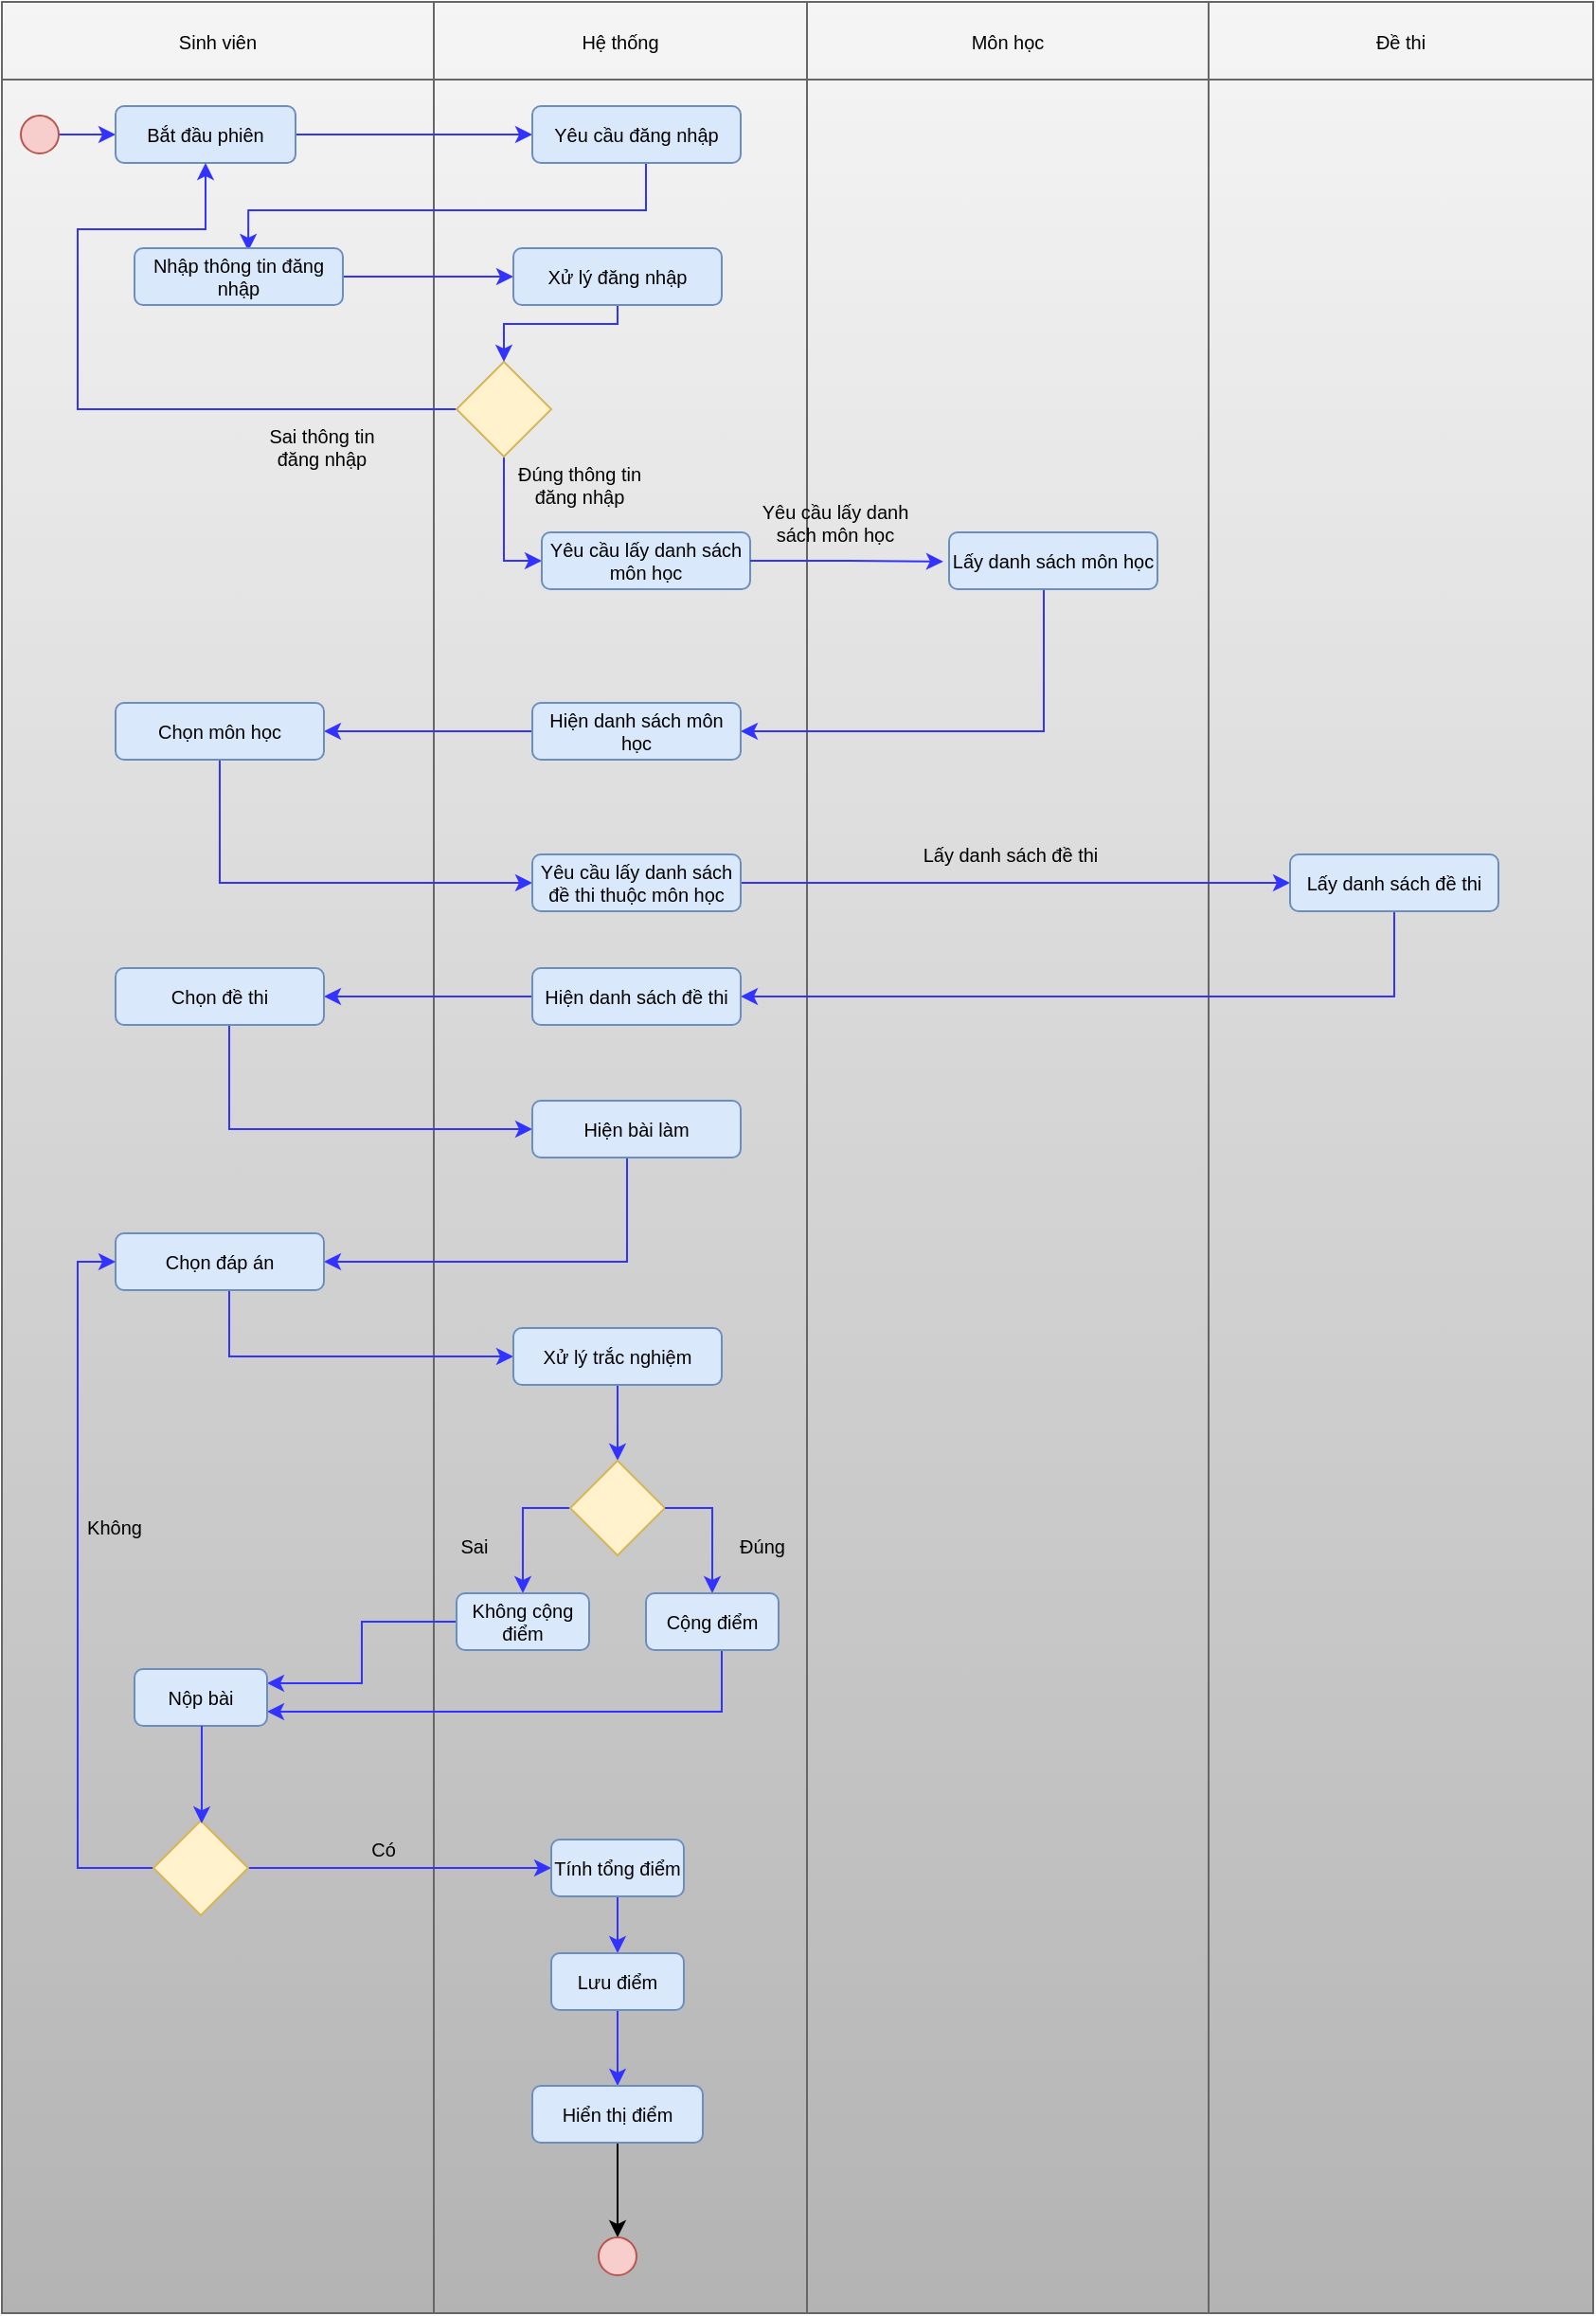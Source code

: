<mxfile version="24.8.3">
  <diagram name="Page-1" id="E_v_u0laAiHXZsgL92lk">
    <mxGraphModel dx="1390" dy="2145" grid="1" gridSize="26" guides="1" tooltips="1" connect="1" arrows="1" fold="1" page="1" pageScale="1" pageWidth="980" pageHeight="1390" math="0" shadow="0">
      <root>
        <mxCell id="0" />
        <mxCell id="1" parent="0" />
        <mxCell id="rg0D-d2CngtjV3lkSh5D-19" value="" style="shape=table;startSize=0;container=1;collapsible=0;childLayout=tableLayout;movable=1;resizable=1;rotatable=1;deletable=1;editable=1;locked=0;connectable=1;fillColor=#f5f5f5;strokeColor=#666666;gradientColor=#b3b3b3;" parent="1" vertex="1">
          <mxGeometry y="-312" width="840.0" height="1220" as="geometry" />
        </mxCell>
        <mxCell id="rg0D-d2CngtjV3lkSh5D-57" style="shape=tableRow;horizontal=0;startSize=0;swimlaneHead=0;swimlaneBody=0;strokeColor=#00b395;top=0;left=0;bottom=0;right=0;collapsible=0;dropTarget=0;fillColor=none;points=[[0,0.5],[1,0.5]];portConstraint=eastwest;fontSize=10;movable=1;resizable=1;rotatable=1;deletable=1;editable=1;locked=0;connectable=1;" parent="rg0D-d2CngtjV3lkSh5D-19" vertex="1">
          <mxGeometry width="840.0" height="41" as="geometry" />
        </mxCell>
        <mxCell id="rg0D-d2CngtjV3lkSh5D-58" value="Sinh viên" style="shape=partialRectangle;html=1;whiteSpace=wrap;connectable=1;overflow=hidden;top=0;left=0;bottom=0;right=0;pointerEvents=1;fontSize=10;movable=1;resizable=1;rotatable=1;deletable=1;editable=1;locked=0;fillColor=none;strokeColor=#9673a6;sketch=1;curveFitting=1;jiggle=2;" parent="rg0D-d2CngtjV3lkSh5D-57" vertex="1">
          <mxGeometry width="228" height="41" as="geometry">
            <mxRectangle width="228" height="41" as="alternateBounds" />
          </mxGeometry>
        </mxCell>
        <mxCell id="rg0D-d2CngtjV3lkSh5D-59" value="Hệ thống" style="shape=partialRectangle;html=1;whiteSpace=wrap;connectable=1;overflow=hidden;top=0;left=0;bottom=0;right=0;pointerEvents=1;fontSize=10;movable=1;resizable=1;rotatable=1;deletable=1;editable=1;locked=0;fillColor=none;strokeColor=#9673a6;shadow=0;sketch=1;curveFitting=1;jiggle=2;" parent="rg0D-d2CngtjV3lkSh5D-57" vertex="1">
          <mxGeometry x="228" width="197" height="41" as="geometry">
            <mxRectangle width="197" height="41" as="alternateBounds" />
          </mxGeometry>
        </mxCell>
        <mxCell id="rg0D-d2CngtjV3lkSh5D-60" value="Môn học" style="shape=partialRectangle;html=1;whiteSpace=wrap;connectable=1;overflow=hidden;top=0;left=0;bottom=0;right=0;pointerEvents=1;fontSize=10;movable=1;resizable=1;rotatable=1;deletable=1;editable=1;locked=0;fillColor=none;strokeColor=#9673a6;sketch=1;curveFitting=1;jiggle=2;" parent="rg0D-d2CngtjV3lkSh5D-57" vertex="1">
          <mxGeometry x="425" width="212" height="41" as="geometry">
            <mxRectangle width="212" height="41" as="alternateBounds" />
          </mxGeometry>
        </mxCell>
        <mxCell id="rg0D-d2CngtjV3lkSh5D-61" value="Đề thi" style="shape=partialRectangle;html=1;whiteSpace=wrap;connectable=1;overflow=hidden;top=0;left=0;bottom=0;right=0;pointerEvents=1;fontSize=10;movable=1;resizable=1;rotatable=1;deletable=1;editable=1;locked=0;fillColor=none;strokeColor=#B09500;sketch=1;curveFitting=1;jiggle=2;fontColor=#000000;" parent="rg0D-d2CngtjV3lkSh5D-57" vertex="1">
          <mxGeometry x="637" width="203" height="41" as="geometry">
            <mxRectangle width="203" height="41" as="alternateBounds" />
          </mxGeometry>
        </mxCell>
        <mxCell id="rg0D-d2CngtjV3lkSh5D-52" value="" style="shape=tableRow;horizontal=0;startSize=0;swimlaneHead=0;swimlaneBody=0;strokeColor=#00b395;top=0;left=0;bottom=0;right=0;collapsible=0;dropTarget=0;fillColor=none;points=[[0,0.5],[1,0.5]];portConstraint=eastwest;fontSize=10;movable=1;resizable=1;rotatable=1;deletable=1;editable=1;locked=0;connectable=1;" parent="rg0D-d2CngtjV3lkSh5D-19" vertex="1">
          <mxGeometry y="41" width="840.0" height="1179" as="geometry" />
        </mxCell>
        <mxCell id="rg0D-d2CngtjV3lkSh5D-53" style="shape=partialRectangle;html=1;whiteSpace=wrap;connectable=1;strokeColor=#00b395;overflow=hidden;fillColor=none;top=0;left=0;bottom=0;right=0;pointerEvents=1;fontSize=10;movable=1;resizable=1;rotatable=1;deletable=1;editable=1;locked=0;" parent="rg0D-d2CngtjV3lkSh5D-52" vertex="1">
          <mxGeometry width="228" height="1179" as="geometry">
            <mxRectangle width="228" height="1179" as="alternateBounds" />
          </mxGeometry>
        </mxCell>
        <mxCell id="rg0D-d2CngtjV3lkSh5D-54" value="" style="shape=partialRectangle;html=1;whiteSpace=wrap;connectable=1;strokeColor=#00b395;overflow=hidden;fillColor=none;top=0;left=0;bottom=0;right=0;pointerEvents=1;fontSize=10;movable=1;resizable=1;rotatable=1;deletable=1;editable=1;locked=0;" parent="rg0D-d2CngtjV3lkSh5D-52" vertex="1">
          <mxGeometry x="228" width="197" height="1179" as="geometry">
            <mxRectangle width="197" height="1179" as="alternateBounds" />
          </mxGeometry>
        </mxCell>
        <mxCell id="rg0D-d2CngtjV3lkSh5D-55" value="" style="shape=partialRectangle;html=1;whiteSpace=wrap;connectable=1;strokeColor=#00b395;overflow=hidden;fillColor=none;top=0;left=0;bottom=0;right=0;pointerEvents=1;fontSize=10;movable=1;resizable=1;rotatable=1;deletable=1;editable=1;locked=0;" parent="rg0D-d2CngtjV3lkSh5D-52" vertex="1">
          <mxGeometry x="425" width="212" height="1179" as="geometry">
            <mxRectangle width="212" height="1179" as="alternateBounds" />
          </mxGeometry>
        </mxCell>
        <mxCell id="rg0D-d2CngtjV3lkSh5D-56" value="" style="shape=partialRectangle;html=1;whiteSpace=wrap;connectable=1;strokeColor=#00b395;overflow=hidden;fillColor=none;top=0;left=0;bottom=0;right=0;pointerEvents=1;fontSize=10;movable=1;resizable=1;rotatable=1;deletable=1;editable=1;locked=0;" parent="rg0D-d2CngtjV3lkSh5D-52" vertex="1">
          <mxGeometry x="637" width="203" height="1179" as="geometry">
            <mxRectangle width="203" height="1179" as="alternateBounds" />
          </mxGeometry>
        </mxCell>
        <mxCell id="rg0D-d2CngtjV3lkSh5D-64" style="rounded=0;orthogonalLoop=1;jettySize=auto;html=1;fontSize=10;movable=1;resizable=1;rotatable=1;deletable=1;editable=1;locked=0;connectable=1;strokeColor=#3333FF;" parent="1" source="rg0D-d2CngtjV3lkSh5D-62" target="rg0D-d2CngtjV3lkSh5D-63" edge="1">
          <mxGeometry relative="1" as="geometry" />
        </mxCell>
        <mxCell id="rg0D-d2CngtjV3lkSh5D-62" value="" style="ellipse;whiteSpace=wrap;html=1;aspect=fixed;fontSize=10;movable=1;resizable=1;rotatable=1;deletable=1;editable=1;locked=0;connectable=1;fillColor=#f8cecc;strokeColor=#b85450;" parent="1" vertex="1">
          <mxGeometry x="10" y="-252" width="20" height="20" as="geometry" />
        </mxCell>
        <mxCell id="rg0D-d2CngtjV3lkSh5D-66" style="rounded=0;orthogonalLoop=1;jettySize=auto;html=1;fontSize=10;movable=1;resizable=1;rotatable=1;deletable=1;editable=1;locked=0;connectable=1;strokeColor=#3333FF;" parent="1" source="rg0D-d2CngtjV3lkSh5D-63" edge="1">
          <mxGeometry relative="1" as="geometry">
            <mxPoint x="280" y="-242" as="targetPoint" />
          </mxGeometry>
        </mxCell>
        <mxCell id="rg0D-d2CngtjV3lkSh5D-63" value="Bắt đầu phiên" style="rounded=1;whiteSpace=wrap;html=1;fontSize=10;movable=1;resizable=1;rotatable=1;deletable=1;editable=1;locked=0;connectable=1;fillColor=#dae8fc;strokeColor=#6c8ebf;" parent="1" vertex="1">
          <mxGeometry x="60" y="-257" width="95" height="30" as="geometry" />
        </mxCell>
        <mxCell id="rg0D-d2CngtjV3lkSh5D-68" style="edgeStyle=orthogonalEdgeStyle;rounded=0;orthogonalLoop=1;jettySize=auto;html=1;fontSize=10;movable=1;resizable=1;rotatable=1;deletable=1;editable=1;locked=0;connectable=1;entryX=0.546;entryY=0.05;entryDx=0;entryDy=0;entryPerimeter=0;strokeColor=#3333FF;" parent="1" source="rg0D-d2CngtjV3lkSh5D-65" target="rg0D-d2CngtjV3lkSh5D-91" edge="1">
          <mxGeometry relative="1" as="geometry">
            <mxPoint x="290" y="-137" as="targetPoint" />
            <Array as="points">
              <mxPoint x="340" y="-202" />
              <mxPoint x="130" y="-202" />
            </Array>
          </mxGeometry>
        </mxCell>
        <mxCell id="rg0D-d2CngtjV3lkSh5D-65" value="Yêu cầu đăng nhập" style="rounded=1;whiteSpace=wrap;html=1;fontSize=10;movable=1;resizable=1;rotatable=1;deletable=1;editable=1;locked=0;connectable=1;fillColor=#dae8fc;strokeColor=#6c8ebf;" parent="1" vertex="1">
          <mxGeometry x="280" y="-257" width="110" height="30" as="geometry" />
        </mxCell>
        <mxCell id="rg0D-d2CngtjV3lkSh5D-69" style="edgeStyle=orthogonalEdgeStyle;rounded=0;orthogonalLoop=1;jettySize=auto;html=1;entryX=0.5;entryY=1;entryDx=0;entryDy=0;fontSize=10;movable=1;resizable=1;rotatable=1;deletable=1;editable=1;locked=0;connectable=1;strokeColor=#3333FF;" parent="1" source="rg0D-d2CngtjV3lkSh5D-67" target="rg0D-d2CngtjV3lkSh5D-63" edge="1">
          <mxGeometry relative="1" as="geometry">
            <Array as="points">
              <mxPoint x="40" y="-97" />
              <mxPoint x="40" y="-192" />
              <mxPoint x="108" y="-192" />
            </Array>
          </mxGeometry>
        </mxCell>
        <mxCell id="rg0D-d2CngtjV3lkSh5D-73" style="edgeStyle=orthogonalEdgeStyle;rounded=0;orthogonalLoop=1;jettySize=auto;html=1;exitX=0.5;exitY=1;exitDx=0;exitDy=0;entryX=0;entryY=0.5;entryDx=0;entryDy=0;fontSize=10;movable=1;resizable=1;rotatable=1;deletable=1;editable=1;locked=0;connectable=1;strokeColor=#3333FF;" parent="1" source="rg0D-d2CngtjV3lkSh5D-67" target="rg0D-d2CngtjV3lkSh5D-72" edge="1">
          <mxGeometry relative="1" as="geometry" />
        </mxCell>
        <mxCell id="rg0D-d2CngtjV3lkSh5D-67" value="" style="rhombus;whiteSpace=wrap;html=1;fontSize=10;movable=1;resizable=1;rotatable=1;deletable=1;editable=1;locked=0;connectable=1;fillColor=#fff2cc;strokeColor=#d6b656;" parent="1" vertex="1">
          <mxGeometry x="240" y="-122" width="50" height="50" as="geometry" />
        </mxCell>
        <mxCell id="rg0D-d2CngtjV3lkSh5D-70" value="Sai thông tin&lt;div style=&quot;font-size: 10px;&quot;&gt;đăng nhập&lt;/div&gt;" style="text;html=1;align=center;verticalAlign=middle;whiteSpace=wrap;rounded=0;fontSize=10;movable=1;resizable=1;rotatable=1;deletable=1;editable=1;locked=0;connectable=1;" parent="1" vertex="1">
          <mxGeometry x="130" y="-92" width="77.5" height="30" as="geometry" />
        </mxCell>
        <mxCell id="rg0D-d2CngtjV3lkSh5D-72" value="Yêu cầu lấy danh sách môn học" style="rounded=1;whiteSpace=wrap;html=1;fontSize=10;movable=1;resizable=1;rotatable=1;deletable=1;editable=1;locked=0;connectable=1;fillColor=#dae8fc;strokeColor=#6c8ebf;" parent="1" vertex="1">
          <mxGeometry x="285" y="-32" width="110" height="30" as="geometry" />
        </mxCell>
        <mxCell id="rg0D-d2CngtjV3lkSh5D-74" value="Đúng thông tin&lt;div style=&quot;font-size: 10px;&quot;&gt;đăng nhập&lt;/div&gt;" style="text;html=1;align=center;verticalAlign=middle;whiteSpace=wrap;rounded=0;fontSize=10;movable=1;resizable=1;rotatable=1;deletable=1;editable=1;locked=0;connectable=1;" parent="1" vertex="1">
          <mxGeometry x="260" y="-72" width="90" height="30" as="geometry" />
        </mxCell>
        <mxCell id="rg0D-d2CngtjV3lkSh5D-92" style="edgeStyle=orthogonalEdgeStyle;rounded=0;orthogonalLoop=1;jettySize=auto;html=1;entryX=1;entryY=0.5;entryDx=0;entryDy=0;strokeColor=#3333FF;" parent="1" source="rg0D-d2CngtjV3lkSh5D-75" target="rg0D-d2CngtjV3lkSh5D-78" edge="1">
          <mxGeometry relative="1" as="geometry">
            <Array as="points">
              <mxPoint x="550" y="73" />
            </Array>
          </mxGeometry>
        </mxCell>
        <mxCell id="rg0D-d2CngtjV3lkSh5D-75" value="Lấy danh sách môn học" style="rounded=1;whiteSpace=wrap;html=1;fontSize=10;movable=1;resizable=1;rotatable=1;deletable=1;editable=1;locked=0;connectable=1;fillColor=#dae8fc;strokeColor=#6c8ebf;" parent="1" vertex="1">
          <mxGeometry x="500" y="-32" width="110" height="30" as="geometry" />
        </mxCell>
        <mxCell id="rg0D-d2CngtjV3lkSh5D-76" style="edgeStyle=orthogonalEdgeStyle;rounded=0;orthogonalLoop=1;jettySize=auto;html=1;entryX=-0.028;entryY=0.513;entryDx=0;entryDy=0;entryPerimeter=0;fontSize=10;movable=1;resizable=1;rotatable=1;deletable=1;editable=1;locked=0;connectable=1;strokeColor=#3333FF;" parent="1" source="rg0D-d2CngtjV3lkSh5D-72" target="rg0D-d2CngtjV3lkSh5D-75" edge="1">
          <mxGeometry relative="1" as="geometry" />
        </mxCell>
        <mxCell id="rg0D-d2CngtjV3lkSh5D-77" value="Yêu cầu lấy danh sách môn học" style="text;html=1;align=center;verticalAlign=middle;whiteSpace=wrap;rounded=0;fontSize=10;movable=1;resizable=1;rotatable=1;deletable=1;editable=1;locked=0;connectable=1;" parent="1" vertex="1">
          <mxGeometry x="395" y="-52" width="90" height="30" as="geometry" />
        </mxCell>
        <mxCell id="rg0D-d2CngtjV3lkSh5D-81" style="edgeStyle=orthogonalEdgeStyle;rounded=0;orthogonalLoop=1;jettySize=auto;html=1;entryX=1;entryY=0.5;entryDx=0;entryDy=0;movable=1;resizable=1;rotatable=1;deletable=1;editable=1;locked=0;connectable=1;strokeColor=#3333FF;" parent="1" source="rg0D-d2CngtjV3lkSh5D-78" target="rg0D-d2CngtjV3lkSh5D-80" edge="1">
          <mxGeometry relative="1" as="geometry" />
        </mxCell>
        <mxCell id="rg0D-d2CngtjV3lkSh5D-78" value="Hiện danh sách môn học" style="rounded=1;whiteSpace=wrap;html=1;fontSize=10;movable=1;resizable=1;rotatable=1;deletable=1;editable=1;locked=0;connectable=1;fillColor=#dae8fc;strokeColor=#6c8ebf;" parent="1" vertex="1">
          <mxGeometry x="280" y="58" width="110" height="30" as="geometry" />
        </mxCell>
        <mxCell id="rg0D-d2CngtjV3lkSh5D-93" style="edgeStyle=orthogonalEdgeStyle;rounded=0;orthogonalLoop=1;jettySize=auto;html=1;entryX=0;entryY=0.5;entryDx=0;entryDy=0;strokeColor=#3333FF;" parent="1" source="rg0D-d2CngtjV3lkSh5D-80" target="rg0D-d2CngtjV3lkSh5D-82" edge="1">
          <mxGeometry relative="1" as="geometry">
            <Array as="points">
              <mxPoint x="115" y="153" />
            </Array>
          </mxGeometry>
        </mxCell>
        <mxCell id="rg0D-d2CngtjV3lkSh5D-80" value="Chọn môn học" style="rounded=1;whiteSpace=wrap;html=1;fontSize=10;movable=1;resizable=1;rotatable=1;deletable=1;editable=1;locked=0;connectable=1;fillColor=#dae8fc;strokeColor=#6c8ebf;" parent="1" vertex="1">
          <mxGeometry x="60" y="58" width="110" height="30" as="geometry" />
        </mxCell>
        <mxCell id="rg0D-d2CngtjV3lkSh5D-84" style="edgeStyle=orthogonalEdgeStyle;rounded=0;orthogonalLoop=1;jettySize=auto;html=1;entryX=0;entryY=0.5;entryDx=0;entryDy=0;strokeColor=#3333FF;" parent="1" source="rg0D-d2CngtjV3lkSh5D-82" target="rg0D-d2CngtjV3lkSh5D-85" edge="1">
          <mxGeometry relative="1" as="geometry">
            <mxPoint x="560" y="228" as="targetPoint" />
          </mxGeometry>
        </mxCell>
        <mxCell id="rg0D-d2CngtjV3lkSh5D-82" value="Yêu cầu lấy danh sách đề thi thuộc môn học" style="rounded=1;whiteSpace=wrap;html=1;fontSize=10;movable=1;resizable=1;rotatable=1;deletable=1;editable=1;locked=0;connectable=1;fillColor=#dae8fc;strokeColor=#6c8ebf;" parent="1" vertex="1">
          <mxGeometry x="280" y="138" width="110" height="30" as="geometry" />
        </mxCell>
        <mxCell id="rg0D-d2CngtjV3lkSh5D-88" style="edgeStyle=orthogonalEdgeStyle;rounded=0;orthogonalLoop=1;jettySize=auto;html=1;entryX=1;entryY=0.5;entryDx=0;entryDy=0;strokeColor=#3333FF;" parent="1" source="rg0D-d2CngtjV3lkSh5D-85" target="rg0D-d2CngtjV3lkSh5D-87" edge="1">
          <mxGeometry relative="1" as="geometry">
            <Array as="points">
              <mxPoint x="735" y="163" />
            </Array>
          </mxGeometry>
        </mxCell>
        <mxCell id="rg0D-d2CngtjV3lkSh5D-85" value="Lấy danh sách đề thi" style="rounded=1;whiteSpace=wrap;html=1;fontSize=10;movable=1;resizable=1;rotatable=1;deletable=1;editable=1;locked=0;connectable=1;fillColor=#dae8fc;strokeColor=#6c8ebf;" parent="1" vertex="1">
          <mxGeometry x="680" y="138" width="110" height="30" as="geometry" />
        </mxCell>
        <mxCell id="rg0D-d2CngtjV3lkSh5D-86" value="Lấy danh sách đề thi" style="text;html=1;align=center;verticalAlign=middle;whiteSpace=wrap;rounded=0;fontSize=10;movable=1;resizable=1;rotatable=1;deletable=1;editable=1;locked=0;connectable=1;" parent="1" vertex="1">
          <mxGeometry x="480" y="123" width="105" height="30" as="geometry" />
        </mxCell>
        <mxCell id="rg0D-d2CngtjV3lkSh5D-90" style="edgeStyle=orthogonalEdgeStyle;rounded=0;orthogonalLoop=1;jettySize=auto;html=1;entryX=1;entryY=0.5;entryDx=0;entryDy=0;strokeColor=#3333FF;" parent="1" source="rg0D-d2CngtjV3lkSh5D-87" target="rg0D-d2CngtjV3lkSh5D-89" edge="1">
          <mxGeometry relative="1" as="geometry" />
        </mxCell>
        <mxCell id="rg0D-d2CngtjV3lkSh5D-87" value="Hiện danh sách đề thi" style="rounded=1;whiteSpace=wrap;html=1;fontSize=10;movable=1;resizable=1;rotatable=1;deletable=1;editable=1;locked=0;connectable=1;fillColor=#dae8fc;strokeColor=#6c8ebf;" parent="1" vertex="1">
          <mxGeometry x="280" y="198" width="110" height="30" as="geometry" />
        </mxCell>
        <mxCell id="NXZqQl2qFYaHP0ErDFdW-3" style="edgeStyle=orthogonalEdgeStyle;rounded=0;orthogonalLoop=1;jettySize=auto;html=1;entryX=0;entryY=0.5;entryDx=0;entryDy=0;strokeColor=#3333FF;" parent="1" source="rg0D-d2CngtjV3lkSh5D-89" target="NXZqQl2qFYaHP0ErDFdW-1" edge="1">
          <mxGeometry relative="1" as="geometry">
            <Array as="points">
              <mxPoint x="120" y="283" />
            </Array>
          </mxGeometry>
        </mxCell>
        <mxCell id="rg0D-d2CngtjV3lkSh5D-89" value="Chọn đề thi" style="rounded=1;whiteSpace=wrap;html=1;fontSize=10;movable=1;resizable=1;rotatable=1;deletable=1;editable=1;locked=0;connectable=1;fillColor=#dae8fc;strokeColor=#6c8ebf;" parent="1" vertex="1">
          <mxGeometry x="60" y="198" width="110" height="30" as="geometry" />
        </mxCell>
        <mxCell id="NXZqQl2qFYaHP0ErDFdW-9" style="edgeStyle=orthogonalEdgeStyle;rounded=0;orthogonalLoop=1;jettySize=auto;html=1;entryX=0;entryY=0.5;entryDx=0;entryDy=0;strokeColor=#3333FF;" parent="1" source="rg0D-d2CngtjV3lkSh5D-91" target="NXZqQl2qFYaHP0ErDFdW-8" edge="1">
          <mxGeometry relative="1" as="geometry" />
        </mxCell>
        <mxCell id="rg0D-d2CngtjV3lkSh5D-91" value="Nhập thông tin đăng nhập" style="rounded=1;whiteSpace=wrap;html=1;fontSize=10;movable=1;resizable=1;rotatable=1;deletable=1;editable=1;locked=0;connectable=1;fillColor=#dae8fc;strokeColor=#6c8ebf;" parent="1" vertex="1">
          <mxGeometry x="70" y="-182" width="110" height="30" as="geometry" />
        </mxCell>
        <mxCell id="NXZqQl2qFYaHP0ErDFdW-6" style="edgeStyle=orthogonalEdgeStyle;rounded=0;orthogonalLoop=1;jettySize=auto;html=1;entryX=1;entryY=0.5;entryDx=0;entryDy=0;strokeColor=#3333FF;" parent="1" source="NXZqQl2qFYaHP0ErDFdW-1" target="NXZqQl2qFYaHP0ErDFdW-5" edge="1">
          <mxGeometry relative="1" as="geometry">
            <Array as="points">
              <mxPoint x="330" y="353" />
            </Array>
          </mxGeometry>
        </mxCell>
        <mxCell id="NXZqQl2qFYaHP0ErDFdW-1" value="Hiện bài làm" style="rounded=1;whiteSpace=wrap;html=1;fontSize=10;movable=1;resizable=1;rotatable=1;deletable=1;editable=1;locked=0;connectable=1;fillColor=#dae8fc;strokeColor=#6c8ebf;" parent="1" vertex="1">
          <mxGeometry x="280" y="268" width="110" height="30" as="geometry" />
        </mxCell>
        <mxCell id="NXZqQl2qFYaHP0ErDFdW-12" style="edgeStyle=orthogonalEdgeStyle;rounded=0;orthogonalLoop=1;jettySize=auto;html=1;entryX=0;entryY=0.5;entryDx=0;entryDy=0;strokeColor=#3333FF;" parent="1" source="NXZqQl2qFYaHP0ErDFdW-5" target="NXZqQl2qFYaHP0ErDFdW-11" edge="1">
          <mxGeometry relative="1" as="geometry">
            <Array as="points">
              <mxPoint x="120" y="403" />
            </Array>
          </mxGeometry>
        </mxCell>
        <mxCell id="NXZqQl2qFYaHP0ErDFdW-5" value="Chọn đáp án" style="rounded=1;whiteSpace=wrap;html=1;fontSize=10;movable=1;resizable=1;rotatable=1;deletable=1;editable=1;locked=0;connectable=1;fillColor=#dae8fc;strokeColor=#6c8ebf;" parent="1" vertex="1">
          <mxGeometry x="60" y="338" width="110" height="30" as="geometry" />
        </mxCell>
        <mxCell id="NXZqQl2qFYaHP0ErDFdW-10" style="edgeStyle=orthogonalEdgeStyle;rounded=0;orthogonalLoop=1;jettySize=auto;html=1;entryX=0.5;entryY=0;entryDx=0;entryDy=0;strokeColor=#3333FF;" parent="1" source="NXZqQl2qFYaHP0ErDFdW-8" target="rg0D-d2CngtjV3lkSh5D-67" edge="1">
          <mxGeometry relative="1" as="geometry">
            <Array as="points">
              <mxPoint x="325" y="-142" />
              <mxPoint x="265" y="-142" />
            </Array>
          </mxGeometry>
        </mxCell>
        <mxCell id="NXZqQl2qFYaHP0ErDFdW-8" value="Xử lý đăng nhập" style="rounded=1;whiteSpace=wrap;html=1;fontSize=10;movable=1;resizable=1;rotatable=1;deletable=1;editable=1;locked=0;connectable=1;fillColor=#dae8fc;strokeColor=#6c8ebf;" parent="1" vertex="1">
          <mxGeometry x="270" y="-182" width="110" height="30" as="geometry" />
        </mxCell>
        <mxCell id="NXZqQl2qFYaHP0ErDFdW-14" style="edgeStyle=orthogonalEdgeStyle;rounded=0;orthogonalLoop=1;jettySize=auto;html=1;entryX=0.5;entryY=0;entryDx=0;entryDy=0;strokeColor=#3333FF;" parent="1" source="NXZqQl2qFYaHP0ErDFdW-11" target="NXZqQl2qFYaHP0ErDFdW-13" edge="1">
          <mxGeometry relative="1" as="geometry">
            <Array as="points">
              <mxPoint x="325" y="428" />
              <mxPoint x="325" y="428" />
            </Array>
          </mxGeometry>
        </mxCell>
        <mxCell id="NXZqQl2qFYaHP0ErDFdW-11" value="Xử lý trắc nghiệm" style="rounded=1;whiteSpace=wrap;html=1;fontSize=10;movable=1;resizable=1;rotatable=1;deletable=1;editable=1;locked=0;connectable=1;fillColor=#dae8fc;strokeColor=#6c8ebf;" parent="1" vertex="1">
          <mxGeometry x="270" y="388" width="110" height="30" as="geometry" />
        </mxCell>
        <mxCell id="NXZqQl2qFYaHP0ErDFdW-19" style="edgeStyle=orthogonalEdgeStyle;rounded=0;orthogonalLoop=1;jettySize=auto;html=1;entryX=0.5;entryY=0;entryDx=0;entryDy=0;strokeColor=#3333FF;" parent="1" source="NXZqQl2qFYaHP0ErDFdW-13" target="NXZqQl2qFYaHP0ErDFdW-18" edge="1">
          <mxGeometry relative="1" as="geometry">
            <Array as="points">
              <mxPoint x="275" y="483" />
            </Array>
          </mxGeometry>
        </mxCell>
        <mxCell id="NXZqQl2qFYaHP0ErDFdW-13" value="" style="rhombus;whiteSpace=wrap;html=1;fontSize=10;movable=1;resizable=1;rotatable=1;deletable=1;editable=1;locked=0;connectable=1;fillColor=#fff2cc;strokeColor=#d6b656;" parent="1" vertex="1">
          <mxGeometry x="300" y="458" width="50" height="50" as="geometry" />
        </mxCell>
        <mxCell id="NXZqQl2qFYaHP0ErDFdW-15" style="rounded=0;orthogonalLoop=1;jettySize=auto;html=1;exitX=1;exitY=0.5;exitDx=0;exitDy=0;entryX=0.5;entryY=0;entryDx=0;entryDy=0;edgeStyle=orthogonalEdgeStyle;strokeColor=#3333FF;" parent="1" source="NXZqQl2qFYaHP0ErDFdW-13" target="NXZqQl2qFYaHP0ErDFdW-16" edge="1">
          <mxGeometry relative="1" as="geometry">
            <Array as="points">
              <mxPoint x="375" y="483" />
            </Array>
          </mxGeometry>
        </mxCell>
        <mxCell id="NXZqQl2qFYaHP0ErDFdW-23" style="edgeStyle=orthogonalEdgeStyle;rounded=0;orthogonalLoop=1;jettySize=auto;html=1;entryX=1;entryY=0.75;entryDx=0;entryDy=0;strokeColor=#3333FF;" parent="1" source="NXZqQl2qFYaHP0ErDFdW-16" target="NXZqQl2qFYaHP0ErDFdW-21" edge="1">
          <mxGeometry relative="1" as="geometry">
            <Array as="points">
              <mxPoint x="380" y="590" />
            </Array>
          </mxGeometry>
        </mxCell>
        <mxCell id="NXZqQl2qFYaHP0ErDFdW-16" value="Cộng điểm" style="rounded=1;whiteSpace=wrap;html=1;fontSize=10;movable=1;resizable=1;rotatable=1;deletable=1;editable=1;locked=0;connectable=1;fillColor=#dae8fc;strokeColor=#6c8ebf;" parent="1" vertex="1">
          <mxGeometry x="340" y="528" width="70" height="30" as="geometry" />
        </mxCell>
        <mxCell id="NXZqQl2qFYaHP0ErDFdW-17" value="Đúng" style="text;html=1;align=center;verticalAlign=middle;whiteSpace=wrap;rounded=0;fontSize=10;movable=1;resizable=1;rotatable=1;deletable=1;editable=1;locked=0;connectable=1;" parent="1" vertex="1">
          <mxGeometry x="380" y="488" width="42.5" height="30" as="geometry" />
        </mxCell>
        <mxCell id="NXZqQl2qFYaHP0ErDFdW-22" style="edgeStyle=orthogonalEdgeStyle;rounded=0;orthogonalLoop=1;jettySize=auto;html=1;entryX=1;entryY=0.25;entryDx=0;entryDy=0;strokeColor=#3333FF;" parent="1" source="NXZqQl2qFYaHP0ErDFdW-18" target="NXZqQl2qFYaHP0ErDFdW-21" edge="1">
          <mxGeometry relative="1" as="geometry" />
        </mxCell>
        <mxCell id="NXZqQl2qFYaHP0ErDFdW-18" value="Không cộng điểm" style="rounded=1;whiteSpace=wrap;html=1;fontSize=10;movable=1;resizable=1;rotatable=1;deletable=1;editable=1;locked=0;connectable=1;fillColor=#dae8fc;strokeColor=#6c8ebf;" parent="1" vertex="1">
          <mxGeometry x="240" y="528" width="70" height="30" as="geometry" />
        </mxCell>
        <mxCell id="NXZqQl2qFYaHP0ErDFdW-20" value="Sai" style="text;html=1;align=center;verticalAlign=middle;whiteSpace=wrap;rounded=0;fontSize=10;movable=1;resizable=1;rotatable=1;deletable=1;editable=1;locked=0;connectable=1;" parent="1" vertex="1">
          <mxGeometry x="227.5" y="488" width="42.5" height="30" as="geometry" />
        </mxCell>
        <mxCell id="NXZqQl2qFYaHP0ErDFdW-21" value="Nộp bài" style="rounded=1;whiteSpace=wrap;html=1;fontSize=10;movable=1;resizable=1;rotatable=1;deletable=1;editable=1;locked=0;connectable=1;fillColor=#dae8fc;strokeColor=#6c8ebf;" parent="1" vertex="1">
          <mxGeometry x="70" y="568" width="70" height="30" as="geometry" />
        </mxCell>
        <mxCell id="NXZqQl2qFYaHP0ErDFdW-26" style="edgeStyle=orthogonalEdgeStyle;rounded=0;orthogonalLoop=1;jettySize=auto;html=1;entryX=0;entryY=0.5;entryDx=0;entryDy=0;strokeColor=#3333FF;" parent="1" source="NXZqQl2qFYaHP0ErDFdW-24" target="NXZqQl2qFYaHP0ErDFdW-5" edge="1">
          <mxGeometry relative="1" as="geometry">
            <Array as="points">
              <mxPoint x="40" y="673" />
              <mxPoint x="40" y="353" />
            </Array>
          </mxGeometry>
        </mxCell>
        <mxCell id="NXZqQl2qFYaHP0ErDFdW-29" style="edgeStyle=orthogonalEdgeStyle;rounded=0;orthogonalLoop=1;jettySize=auto;html=1;entryX=0;entryY=0.5;entryDx=0;entryDy=0;strokeColor=#3333FF;" parent="1" source="NXZqQl2qFYaHP0ErDFdW-24" target="NXZqQl2qFYaHP0ErDFdW-28" edge="1">
          <mxGeometry relative="1" as="geometry" />
        </mxCell>
        <mxCell id="NXZqQl2qFYaHP0ErDFdW-24" value="" style="rhombus;whiteSpace=wrap;html=1;fontSize=10;movable=1;resizable=1;rotatable=1;deletable=1;editable=1;locked=0;connectable=1;fillColor=#fff2cc;strokeColor=#d6b656;" parent="1" vertex="1">
          <mxGeometry x="80" y="648" width="50" height="50" as="geometry" />
        </mxCell>
        <mxCell id="NXZqQl2qFYaHP0ErDFdW-25" style="edgeStyle=orthogonalEdgeStyle;rounded=0;orthogonalLoop=1;jettySize=auto;html=1;entryX=0.509;entryY=0.031;entryDx=0;entryDy=0;entryPerimeter=0;strokeColor=#3333FF;" parent="1" source="NXZqQl2qFYaHP0ErDFdW-21" target="NXZqQl2qFYaHP0ErDFdW-24" edge="1">
          <mxGeometry relative="1" as="geometry">
            <Array as="points">
              <mxPoint x="106" y="640" />
            </Array>
          </mxGeometry>
        </mxCell>
        <mxCell id="NXZqQl2qFYaHP0ErDFdW-27" value="Không" style="text;html=1;align=center;verticalAlign=middle;whiteSpace=wrap;rounded=0;fontSize=10;movable=1;resizable=1;rotatable=1;deletable=1;editable=1;locked=0;connectable=1;" parent="1" vertex="1">
          <mxGeometry x="37.5" y="478" width="42.5" height="30" as="geometry" />
        </mxCell>
        <mxCell id="NXZqQl2qFYaHP0ErDFdW-32" style="edgeStyle=orthogonalEdgeStyle;rounded=0;orthogonalLoop=1;jettySize=auto;html=1;entryX=0.5;entryY=0;entryDx=0;entryDy=0;strokeColor=#3333FF;" parent="1" source="NXZqQl2qFYaHP0ErDFdW-28" target="NXZqQl2qFYaHP0ErDFdW-31" edge="1">
          <mxGeometry relative="1" as="geometry" />
        </mxCell>
        <mxCell id="NXZqQl2qFYaHP0ErDFdW-28" value="Tính tổng điểm" style="rounded=1;whiteSpace=wrap;html=1;fontSize=10;movable=1;resizable=1;rotatable=1;deletable=1;editable=1;locked=0;connectable=1;fillColor=#dae8fc;strokeColor=#6c8ebf;" parent="1" vertex="1">
          <mxGeometry x="290" y="658" width="70" height="30" as="geometry" />
        </mxCell>
        <mxCell id="NXZqQl2qFYaHP0ErDFdW-30" value="Có" style="text;html=1;align=center;verticalAlign=middle;whiteSpace=wrap;rounded=0;fontSize=10;movable=1;resizable=1;rotatable=1;deletable=1;editable=1;locked=0;connectable=1;" parent="1" vertex="1">
          <mxGeometry x="180" y="648" width="42.5" height="30" as="geometry" />
        </mxCell>
        <mxCell id="NXZqQl2qFYaHP0ErDFdW-34" style="edgeStyle=orthogonalEdgeStyle;rounded=0;orthogonalLoop=1;jettySize=auto;html=1;entryX=0.5;entryY=0;entryDx=0;entryDy=0;strokeColor=#3333FF;" parent="1" source="NXZqQl2qFYaHP0ErDFdW-31" target="NXZqQl2qFYaHP0ErDFdW-33" edge="1">
          <mxGeometry relative="1" as="geometry" />
        </mxCell>
        <mxCell id="NXZqQl2qFYaHP0ErDFdW-31" value="Lưu điểm" style="rounded=1;whiteSpace=wrap;html=1;fontSize=10;movable=1;resizable=1;rotatable=1;deletable=1;editable=1;locked=0;connectable=1;fillColor=#dae8fc;strokeColor=#6c8ebf;" parent="1" vertex="1">
          <mxGeometry x="290" y="718" width="70" height="30" as="geometry" />
        </mxCell>
        <mxCell id="NXZqQl2qFYaHP0ErDFdW-36" style="edgeStyle=orthogonalEdgeStyle;rounded=0;orthogonalLoop=1;jettySize=auto;html=1;entryX=0.5;entryY=0;entryDx=0;entryDy=0;" parent="1" source="NXZqQl2qFYaHP0ErDFdW-33" target="NXZqQl2qFYaHP0ErDFdW-35" edge="1">
          <mxGeometry relative="1" as="geometry" />
        </mxCell>
        <mxCell id="NXZqQl2qFYaHP0ErDFdW-33" value="Hiển thị điểm" style="rounded=1;whiteSpace=wrap;html=1;fontSize=10;movable=1;resizable=1;rotatable=1;deletable=1;editable=1;locked=0;connectable=1;fillColor=#dae8fc;strokeColor=#6c8ebf;" parent="1" vertex="1">
          <mxGeometry x="280" y="788" width="90" height="30" as="geometry" />
        </mxCell>
        <mxCell id="NXZqQl2qFYaHP0ErDFdW-35" value="" style="ellipse;whiteSpace=wrap;html=1;aspect=fixed;fontSize=10;movable=1;resizable=1;rotatable=1;deletable=1;editable=1;locked=0;connectable=1;fillColor=#f8cecc;strokeColor=#b85450;" parent="1" vertex="1">
          <mxGeometry x="315" y="868" width="20" height="20" as="geometry" />
        </mxCell>
      </root>
    </mxGraphModel>
  </diagram>
</mxfile>
